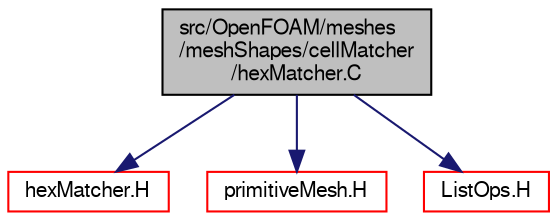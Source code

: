 digraph "src/OpenFOAM/meshes/meshShapes/cellMatcher/hexMatcher.C"
{
  bgcolor="transparent";
  edge [fontname="FreeSans",fontsize="10",labelfontname="FreeSans",labelfontsize="10"];
  node [fontname="FreeSans",fontsize="10",shape=record];
  Node0 [label="src/OpenFOAM/meshes\l/meshShapes/cellMatcher\l/hexMatcher.C",height=0.2,width=0.4,color="black", fillcolor="grey75", style="filled", fontcolor="black"];
  Node0 -> Node1 [color="midnightblue",fontsize="10",style="solid",fontname="FreeSans"];
  Node1 [label="hexMatcher.H",height=0.2,width=0.4,color="red",URL="$a11219.html"];
  Node0 -> Node150 [color="midnightblue",fontsize="10",style="solid",fontname="FreeSans"];
  Node150 [label="primitiveMesh.H",height=0.2,width=0.4,color="red",URL="$a11882.html"];
  Node0 -> Node85 [color="midnightblue",fontsize="10",style="solid",fontname="FreeSans"];
  Node85 [label="ListOps.H",height=0.2,width=0.4,color="red",URL="$a08687.html",tooltip="Various functions to operate on Lists. "];
}
